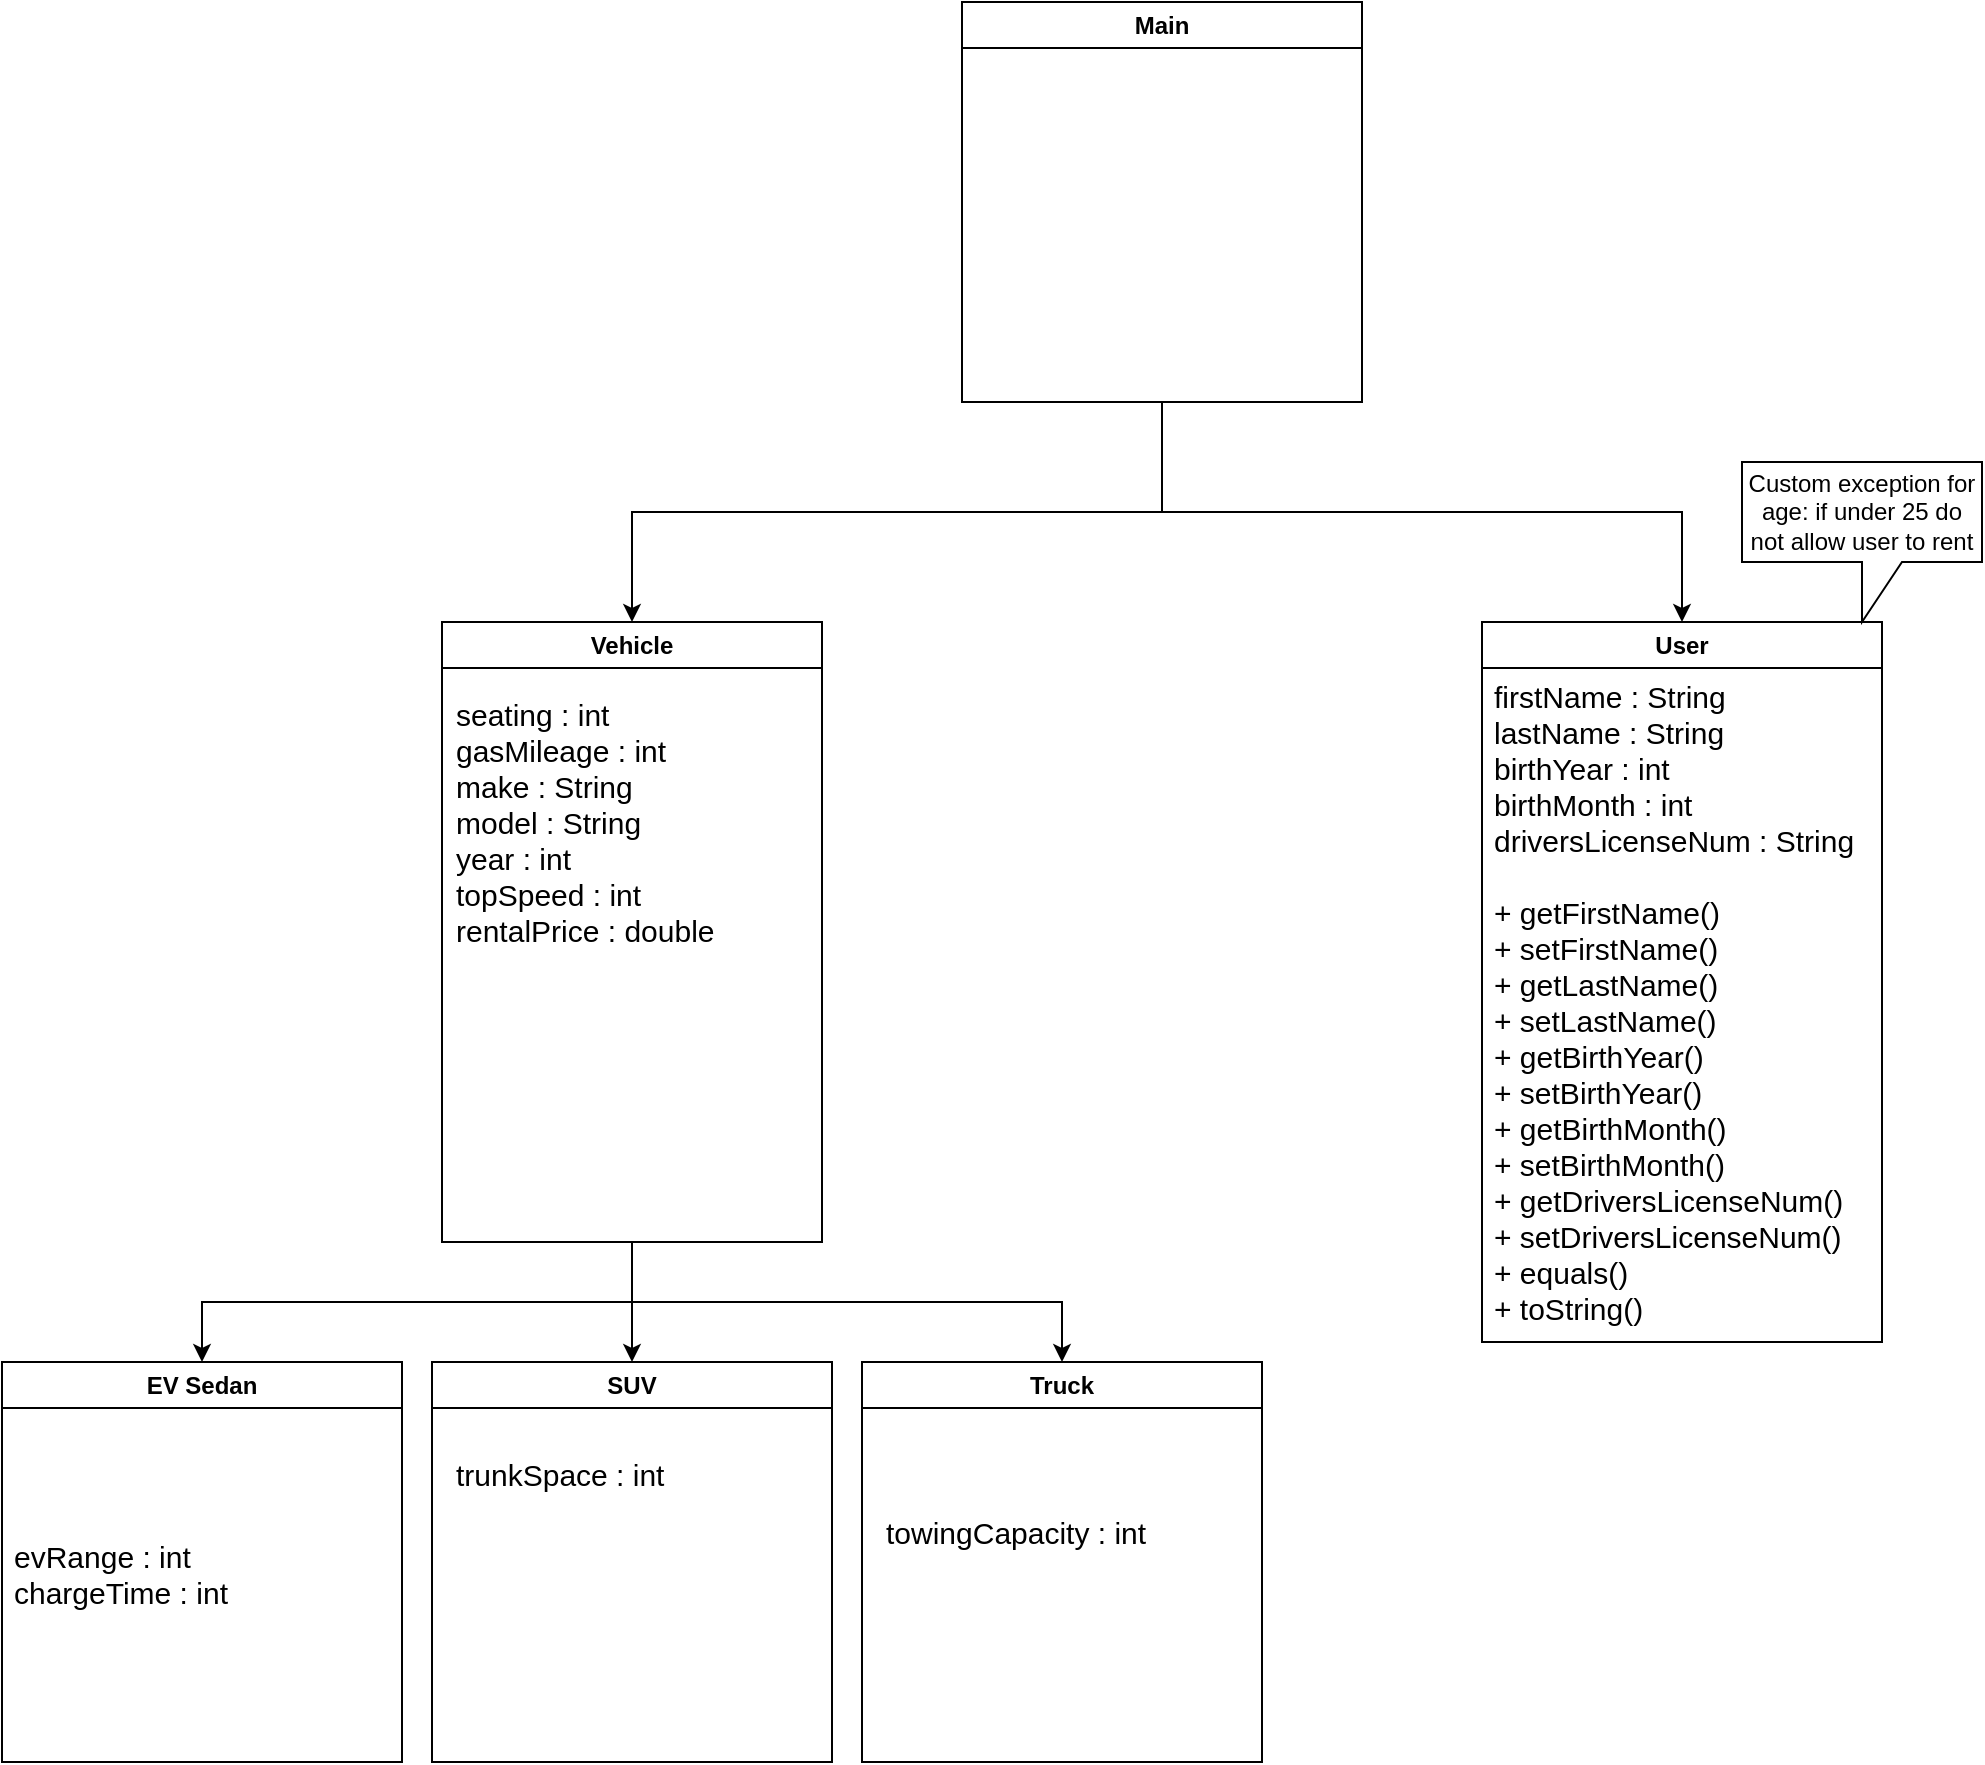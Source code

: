 <mxfile version="24.7.17">
  <diagram id="C5RBs43oDa-KdzZeNtuy" name="Page-1">
    <mxGraphModel dx="2140" dy="1865" grid="1" gridSize="10" guides="1" tooltips="1" connect="1" arrows="1" fold="1" page="1" pageScale="1" pageWidth="827" pageHeight="1169" math="0" shadow="0">
      <root>
        <mxCell id="WIyWlLk6GJQsqaUBKTNV-0" />
        <mxCell id="WIyWlLk6GJQsqaUBKTNV-1" parent="WIyWlLk6GJQsqaUBKTNV-0" />
        <mxCell id="s4gW2ee3z8RKwVpYuk9V-25" style="edgeStyle=orthogonalEdgeStyle;rounded=0;orthogonalLoop=1;jettySize=auto;html=1;entryX=0.5;entryY=0;entryDx=0;entryDy=0;" edge="1" parent="WIyWlLk6GJQsqaUBKTNV-1" source="s4gW2ee3z8RKwVpYuk9V-3" target="s4gW2ee3z8RKwVpYuk9V-13">
          <mxGeometry relative="1" as="geometry" />
        </mxCell>
        <mxCell id="s4gW2ee3z8RKwVpYuk9V-26" style="edgeStyle=orthogonalEdgeStyle;rounded=0;orthogonalLoop=1;jettySize=auto;html=1;entryX=0.5;entryY=0;entryDx=0;entryDy=0;exitX=0.5;exitY=1;exitDx=0;exitDy=0;" edge="1" parent="WIyWlLk6GJQsqaUBKTNV-1" source="s4gW2ee3z8RKwVpYuk9V-3" target="s4gW2ee3z8RKwVpYuk9V-11">
          <mxGeometry relative="1" as="geometry" />
        </mxCell>
        <mxCell id="s4gW2ee3z8RKwVpYuk9V-27" style="edgeStyle=orthogonalEdgeStyle;rounded=0;orthogonalLoop=1;jettySize=auto;html=1;entryX=0.5;entryY=0;entryDx=0;entryDy=0;exitX=0.5;exitY=1;exitDx=0;exitDy=0;" edge="1" parent="WIyWlLk6GJQsqaUBKTNV-1" source="s4gW2ee3z8RKwVpYuk9V-3" target="s4gW2ee3z8RKwVpYuk9V-12">
          <mxGeometry relative="1" as="geometry" />
        </mxCell>
        <mxCell id="s4gW2ee3z8RKwVpYuk9V-3" value="Vehicle" style="swimlane;whiteSpace=wrap;html=1;" vertex="1" parent="WIyWlLk6GJQsqaUBKTNV-1">
          <mxGeometry x="120" y="240" width="190" height="310" as="geometry" />
        </mxCell>
        <mxCell id="s4gW2ee3z8RKwVpYuk9V-18" value="&lt;font style=&quot;font-size: 15px;&quot;&gt;seating : int&lt;/font&gt;&lt;div style=&quot;font-size: 15px;&quot;&gt;&lt;font style=&quot;font-size: 15px;&quot;&gt;gasMileage : int&lt;/font&gt;&lt;/div&gt;&lt;div style=&quot;font-size: 15px;&quot;&gt;&lt;font style=&quot;font-size: 15px;&quot;&gt;make : String&lt;/font&gt;&lt;/div&gt;&lt;div style=&quot;font-size: 15px;&quot;&gt;&lt;font style=&quot;font-size: 15px;&quot;&gt;model : String&lt;/font&gt;&lt;/div&gt;&lt;div style=&quot;font-size: 15px;&quot;&gt;&lt;font style=&quot;font-size: 15px;&quot;&gt;year : int&lt;/font&gt;&lt;/div&gt;&lt;div style=&quot;font-size: 15px;&quot;&gt;&lt;font style=&quot;font-size: 15px;&quot;&gt;topSpeed : int&lt;/font&gt;&lt;/div&gt;&lt;div style=&quot;font-size: 15px;&quot;&gt;&lt;font style=&quot;font-size: 15px;&quot;&gt;rentalPrice : double&lt;/font&gt;&lt;/div&gt;" style="text;html=1;align=left;verticalAlign=middle;resizable=0;points=[];autosize=1;strokeColor=none;fillColor=none;" vertex="1" parent="s4gW2ee3z8RKwVpYuk9V-3">
          <mxGeometry x="5" y="30" width="150" height="140" as="geometry" />
        </mxCell>
        <mxCell id="s4gW2ee3z8RKwVpYuk9V-8" value="User" style="swimlane;whiteSpace=wrap;html=1;" vertex="1" parent="WIyWlLk6GJQsqaUBKTNV-1">
          <mxGeometry x="640" y="240" width="200" height="360" as="geometry" />
        </mxCell>
        <mxCell id="s4gW2ee3z8RKwVpYuk9V-20" value="&lt;span style=&quot;font-size: 15px;&quot;&gt;firstName : String&lt;/span&gt;&lt;div&gt;&lt;span style=&quot;font-size: 15px;&quot;&gt;lastName : String&lt;/span&gt;&lt;/div&gt;&lt;div&gt;&lt;span style=&quot;font-size: 15px;&quot;&gt;birthYear : int&lt;/span&gt;&lt;/div&gt;&lt;div&gt;&lt;span style=&quot;font-size: 15px;&quot;&gt;birthMonth : int&lt;/span&gt;&lt;/div&gt;&lt;div&gt;&lt;span style=&quot;font-size: 15px; background-color: initial;&quot;&gt;driversLicenseNum : String&lt;/span&gt;&lt;/div&gt;&lt;div&gt;&lt;span style=&quot;font-size: 15px;&quot;&gt;&lt;br&gt;&lt;/span&gt;&lt;/div&gt;&lt;div&gt;&lt;span style=&quot;font-size: 15px;&quot;&gt;+ getFirstName()&lt;/span&gt;&lt;/div&gt;&lt;div&gt;&lt;span style=&quot;font-size: 15px;&quot;&gt;+ setFirstName()&lt;/span&gt;&lt;/div&gt;&lt;div&gt;&lt;span style=&quot;font-size: 15px;&quot;&gt;+ getLastName()&lt;/span&gt;&lt;/div&gt;&lt;div&gt;&lt;span style=&quot;font-size: 15px;&quot;&gt;+ setLastName()&lt;/span&gt;&lt;/div&gt;&lt;div&gt;&lt;span style=&quot;font-size: 15px;&quot;&gt;+ getBirthYear()&lt;/span&gt;&lt;/div&gt;&lt;div&gt;&lt;span style=&quot;font-size: 15px;&quot;&gt;+ setBirthYear()&lt;/span&gt;&lt;/div&gt;&lt;div&gt;&lt;span style=&quot;font-size: 15px;&quot;&gt;+ getBirthMonth()&lt;/span&gt;&lt;/div&gt;&lt;div&gt;&lt;span style=&quot;font-size: 15px;&quot;&gt;+ setBirthMonth()&lt;/span&gt;&lt;/div&gt;&lt;div&gt;&lt;span style=&quot;font-size: 15px;&quot;&gt;+ getDriversLicenseNum()&lt;/span&gt;&lt;/div&gt;&lt;div&gt;&lt;span style=&quot;font-size: 15px;&quot;&gt;+ setDriversLicenseNum()&lt;/span&gt;&lt;/div&gt;&lt;div&gt;&lt;span style=&quot;font-size: 15px;&quot;&gt;+ equals()&lt;/span&gt;&lt;/div&gt;&lt;div&gt;&lt;span style=&quot;font-size: 15px;&quot;&gt;+ toString()&lt;/span&gt;&lt;/div&gt;" style="text;html=1;align=left;verticalAlign=middle;resizable=0;points=[];autosize=1;strokeColor=none;fillColor=none;" vertex="1" parent="s4gW2ee3z8RKwVpYuk9V-8">
          <mxGeometry x="4" y="20" width="200" height="340" as="geometry" />
        </mxCell>
        <mxCell id="s4gW2ee3z8RKwVpYuk9V-11" value="EV Sedan" style="swimlane;whiteSpace=wrap;html=1;" vertex="1" parent="WIyWlLk6GJQsqaUBKTNV-1">
          <mxGeometry x="-100" y="610" width="200" height="200" as="geometry" />
        </mxCell>
        <mxCell id="s4gW2ee3z8RKwVpYuk9V-22" value="&lt;div style=&quot;font-size: 15px;&quot;&gt;evRange : int&lt;/div&gt;&lt;div style=&quot;font-size: 15px;&quot;&gt;chargeTime : int&lt;/div&gt;" style="text;html=1;align=left;verticalAlign=middle;resizable=0;points=[];autosize=1;strokeColor=none;fillColor=none;" vertex="1" parent="s4gW2ee3z8RKwVpYuk9V-11">
          <mxGeometry x="4" y="81" width="130" height="50" as="geometry" />
        </mxCell>
        <mxCell id="s4gW2ee3z8RKwVpYuk9V-12" value="Truck" style="swimlane;whiteSpace=wrap;html=1;" vertex="1" parent="WIyWlLk6GJQsqaUBKTNV-1">
          <mxGeometry x="330" y="610" width="200" height="200" as="geometry" />
        </mxCell>
        <mxCell id="s4gW2ee3z8RKwVpYuk9V-29" value="&lt;div style=&quot;font-size: 15px;&quot;&gt;towingCapacity : int&lt;/div&gt;" style="text;html=1;align=left;verticalAlign=middle;resizable=0;points=[];autosize=1;strokeColor=none;fillColor=none;" vertex="1" parent="s4gW2ee3z8RKwVpYuk9V-12">
          <mxGeometry x="10" y="70" width="150" height="30" as="geometry" />
        </mxCell>
        <mxCell id="s4gW2ee3z8RKwVpYuk9V-13" value="SUV" style="swimlane;whiteSpace=wrap;html=1;" vertex="1" parent="WIyWlLk6GJQsqaUBKTNV-1">
          <mxGeometry x="115" y="610" width="200" height="200" as="geometry" />
        </mxCell>
        <mxCell id="s4gW2ee3z8RKwVpYuk9V-30" value="&lt;div style=&quot;font-size: 15px;&quot;&gt;trunkSpace : int&lt;/div&gt;" style="text;html=1;align=left;verticalAlign=middle;resizable=0;points=[];autosize=1;strokeColor=none;fillColor=none;" vertex="1" parent="s4gW2ee3z8RKwVpYuk9V-13">
          <mxGeometry x="10" y="41" width="130" height="30" as="geometry" />
        </mxCell>
        <mxCell id="s4gW2ee3z8RKwVpYuk9V-33" style="edgeStyle=orthogonalEdgeStyle;rounded=0;orthogonalLoop=1;jettySize=auto;html=1;entryX=0.5;entryY=0;entryDx=0;entryDy=0;exitX=0.5;exitY=1;exitDx=0;exitDy=0;" edge="1" parent="WIyWlLk6GJQsqaUBKTNV-1" source="s4gW2ee3z8RKwVpYuk9V-31" target="s4gW2ee3z8RKwVpYuk9V-3">
          <mxGeometry relative="1" as="geometry" />
        </mxCell>
        <mxCell id="s4gW2ee3z8RKwVpYuk9V-34" style="edgeStyle=orthogonalEdgeStyle;rounded=0;orthogonalLoop=1;jettySize=auto;html=1;entryX=0.5;entryY=0;entryDx=0;entryDy=0;exitX=0.5;exitY=1;exitDx=0;exitDy=0;" edge="1" parent="WIyWlLk6GJQsqaUBKTNV-1" source="s4gW2ee3z8RKwVpYuk9V-31" target="s4gW2ee3z8RKwVpYuk9V-8">
          <mxGeometry relative="1" as="geometry" />
        </mxCell>
        <mxCell id="s4gW2ee3z8RKwVpYuk9V-31" value="Main" style="swimlane;whiteSpace=wrap;html=1;" vertex="1" parent="WIyWlLk6GJQsqaUBKTNV-1">
          <mxGeometry x="380" y="-70" width="200" height="200" as="geometry" />
        </mxCell>
        <mxCell id="s4gW2ee3z8RKwVpYuk9V-35" value="Custom exception for age: if under 25 do not allow user to rent" style="shape=callout;whiteSpace=wrap;html=1;perimeter=calloutPerimeter;" vertex="1" parent="WIyWlLk6GJQsqaUBKTNV-1">
          <mxGeometry x="770" y="160" width="120" height="80" as="geometry" />
        </mxCell>
      </root>
    </mxGraphModel>
  </diagram>
</mxfile>
